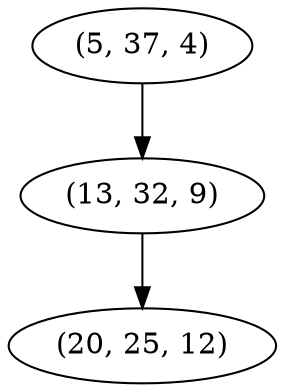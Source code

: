 digraph tree {
    "(5, 37, 4)";
    "(13, 32, 9)";
    "(20, 25, 12)";
    "(5, 37, 4)" -> "(13, 32, 9)";
    "(13, 32, 9)" -> "(20, 25, 12)";
}
